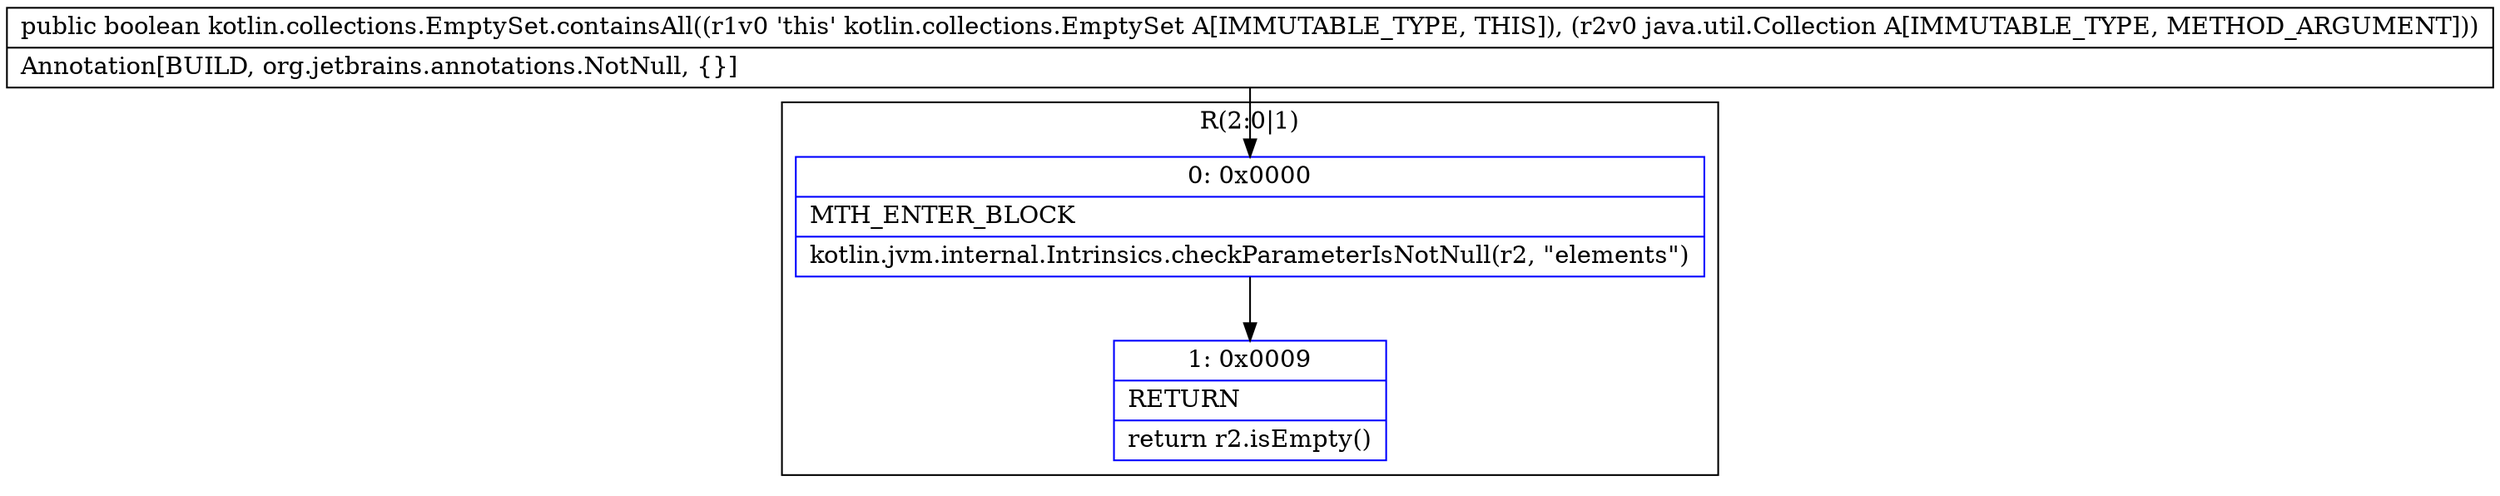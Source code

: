 digraph "CFG forkotlin.collections.EmptySet.containsAll(Ljava\/util\/Collection;)Z" {
subgraph cluster_Region_392504770 {
label = "R(2:0|1)";
node [shape=record,color=blue];
Node_0 [shape=record,label="{0\:\ 0x0000|MTH_ENTER_BLOCK\l|kotlin.jvm.internal.Intrinsics.checkParameterIsNotNull(r2, \"elements\")\l}"];
Node_1 [shape=record,label="{1\:\ 0x0009|RETURN\l|return r2.isEmpty()\l}"];
}
MethodNode[shape=record,label="{public boolean kotlin.collections.EmptySet.containsAll((r1v0 'this' kotlin.collections.EmptySet A[IMMUTABLE_TYPE, THIS]), (r2v0 java.util.Collection A[IMMUTABLE_TYPE, METHOD_ARGUMENT]))  | Annotation[BUILD, org.jetbrains.annotations.NotNull, \{\}]\l}"];
MethodNode -> Node_0;
Node_0 -> Node_1;
}

